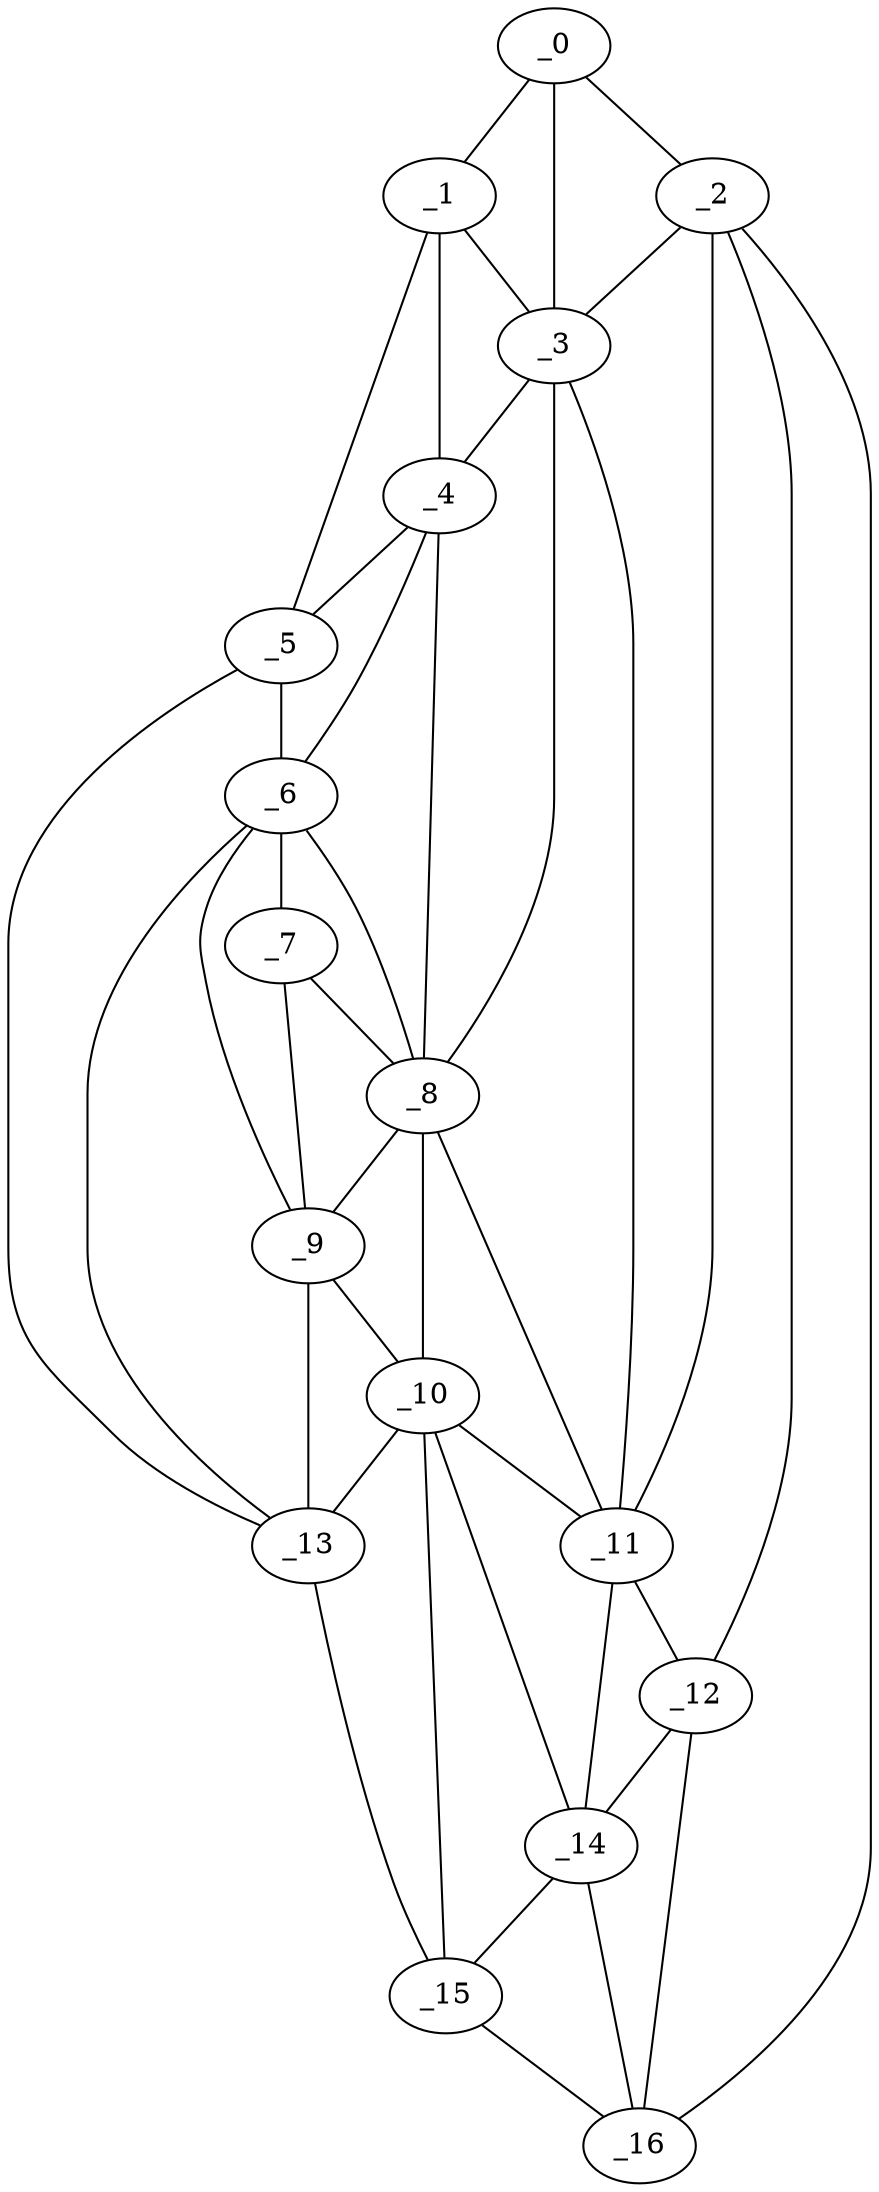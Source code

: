 graph "obj48__75.gxl" {
	_0	 [x=14,
		y=66];
	_1	 [x=18,
		y=37];
	_0 -- _1	 [valence=1];
	_2	 [x=21,
		y=74];
	_0 -- _2	 [valence=1];
	_3	 [x=23,
		y=42];
	_0 -- _3	 [valence=1];
	_1 -- _3	 [valence=2];
	_4	 [x=32,
		y=12];
	_1 -- _4	 [valence=2];
	_5	 [x=34,
		y=5];
	_1 -- _5	 [valence=1];
	_2 -- _3	 [valence=2];
	_11	 [x=75,
		y=74];
	_2 -- _11	 [valence=2];
	_12	 [x=81,
		y=81];
	_2 -- _12	 [valence=2];
	_16	 [x=100,
		y=123];
	_2 -- _16	 [valence=1];
	_3 -- _4	 [valence=2];
	_8	 [x=65,
		y=20];
	_3 -- _8	 [valence=2];
	_3 -- _11	 [valence=1];
	_4 -- _5	 [valence=2];
	_6	 [x=47,
		y=7];
	_4 -- _6	 [valence=2];
	_4 -- _8	 [valence=1];
	_5 -- _6	 [valence=2];
	_13	 [x=82,
		y=3];
	_5 -- _13	 [valence=1];
	_7	 [x=62,
		y=10];
	_6 -- _7	 [valence=1];
	_6 -- _8	 [valence=2];
	_9	 [x=70,
		y=8];
	_6 -- _9	 [valence=2];
	_6 -- _13	 [valence=1];
	_7 -- _8	 [valence=2];
	_7 -- _9	 [valence=2];
	_8 -- _9	 [valence=1];
	_10	 [x=73,
		y=19];
	_8 -- _10	 [valence=2];
	_8 -- _11	 [valence=1];
	_9 -- _10	 [valence=2];
	_9 -- _13	 [valence=2];
	_10 -- _11	 [valence=2];
	_10 -- _13	 [valence=1];
	_14	 [x=85,
		y=72];
	_10 -- _14	 [valence=2];
	_15	 [x=90,
		y=12];
	_10 -- _15	 [valence=1];
	_11 -- _12	 [valence=2];
	_11 -- _14	 [valence=2];
	_12 -- _14	 [valence=2];
	_12 -- _16	 [valence=2];
	_13 -- _15	 [valence=1];
	_14 -- _15	 [valence=2];
	_14 -- _16	 [valence=1];
	_15 -- _16	 [valence=1];
}
